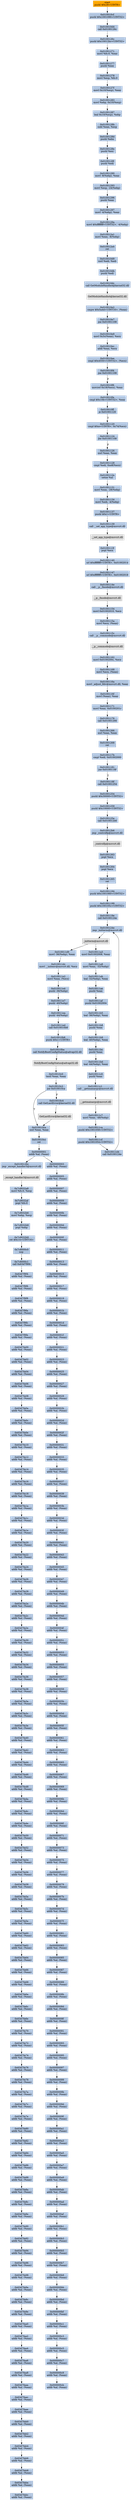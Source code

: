 digraph G {
node[shape=rectangle,style=filled,fillcolor=lightsteelblue,color=lightsteelblue]
bgcolor="transparent"
a0x010010cdpushl_0x28UINT8[label="start\npushl $0x28<UINT8>",color="lightgrey",fillcolor="orange"];
a0x010010cfpushl_0x1001090UINT32[label="0x010010cf\npushl $0x1001090<UINT32>"];
a0x010010d4call_0x0100126c[label="0x010010d4\ncall 0x0100126c"];
a0x0100126cpushl_0x10012bcUINT32[label="0x0100126c\npushl $0x10012bc<UINT32>"];
a0x01001271movl_fs_0_eax[label="0x01001271\nmovl %fs:0, %eax"];
a0x01001277pushl_eax[label="0x01001277\npushl %eax"];
a0x01001278movl_esp_fs_0[label="0x01001278\nmovl %esp, %fs:0"];
a0x0100127fmovl_0x10esp__eax[label="0x0100127f\nmovl 0x10(%esp), %eax"];
a0x01001283movl_ebp_0x10esp_[label="0x01001283\nmovl %ebp, 0x10(%esp)"];
a0x01001287leal_0x10esp__ebp[label="0x01001287\nleal 0x10(%esp), %ebp"];
a0x0100128bsubl_eax_esp[label="0x0100128b\nsubl %eax, %esp"];
a0x0100128dpushl_ebx[label="0x0100128d\npushl %ebx"];
a0x0100128epushl_esi[label="0x0100128e\npushl %esi"];
a0x0100128fpushl_edi[label="0x0100128f\npushl %edi"];
a0x01001290movl__8ebp__eax[label="0x01001290\nmovl -8(%ebp), %eax"];
a0x01001293movl_esp__24ebp_[label="0x01001293\nmovl %esp, -24(%ebp)"];
a0x01001296pushl_eax[label="0x01001296\npushl %eax"];
a0x01001297movl__4ebp__eax[label="0x01001297\nmovl -4(%ebp), %eax"];
a0x0100129amovl_0xffffffffUINT32__4ebp_[label="0x0100129a\nmovl $0xffffffff<UINT32>, -4(%ebp)"];
a0x010012a1movl_eax__8ebp_[label="0x010012a1\nmovl %eax, -8(%ebp)"];
a0x010012a4ret[label="0x010012a4\nret"];
a0x010010d9xorl_edi_edi[label="0x010010d9\nxorl %edi, %edi"];
a0x010010dbpushl_edi[label="0x010010db\npushl %edi"];
a0x010010dccall_GetModuleHandleA_kernel32_dll[label="0x010010dc\ncall GetModuleHandleA@kernel32.dll"];
GetModuleHandleA_kernel32_dll[label="GetModuleHandleA@kernel32.dll",color="lightgrey",fillcolor="lightgrey"];
a0x010010e2cmpw_0x5a4dUINT16_eax_[label="0x010010e2\ncmpw $0x5a4d<UINT16>, (%eax)"];
a0x010010e7jne_0x01001108[label="0x010010e7\njne 0x01001108"];
a0x010010e9movl_0x3ceax__ecx[label="0x010010e9\nmovl 0x3c(%eax), %ecx"];
a0x010010ecaddl_eax_ecx[label="0x010010ec\naddl %eax, %ecx"];
a0x010010eecmpl_0x4550UINT32_ecx_[label="0x010010ee\ncmpl $0x4550<UINT32>, (%ecx)"];
a0x010010f4jne_0x01001108[label="0x010010f4\njne 0x01001108"];
a0x010010f6movzwl_0x18ecx__eax[label="0x010010f6\nmovzwl 0x18(%ecx), %eax"];
a0x010010facmpl_0x10bUINT32_eax[label="0x010010fa\ncmpl $0x10b<UINT32>, %eax"];
a0x010010ffje_0x01001120[label="0x010010ff\nje 0x01001120"];
a0x01001120cmpl_0xeUINT8_0x74ecx_[label="0x01001120\ncmpl $0xe<UINT8>, 0x74(%ecx)"];
a0x01001124jbe_0x01001108[label="0x01001124\njbe 0x01001108"];
a0x01001126xorl_eax_eax[label="0x01001126\nxorl %eax, %eax"];
a0x01001128cmpl_edi_0xe8ecx_[label="0x01001128\ncmpl %edi, 0xe8(%ecx)"];
a0x0100112esetne_al[label="0x0100112e\nsetne %al"];
a0x01001131movl_eax__28ebp_[label="0x01001131\nmovl %eax, -28(%ebp)"];
a0x01001134movl_edi__4ebp_[label="0x01001134\nmovl %edi, -4(%ebp)"];
a0x01001137pushl_0x1UINT8[label="0x01001137\npushl $0x1<UINT8>"];
a0x01001139call___set_app_type_msvcrt_dll[label="0x01001139\ncall __set_app_type@msvcrt.dll"];
a__set_app_type_msvcrt_dll[label="__set_app_type@msvcrt.dll",color="lightgrey",fillcolor="lightgrey"];
a0x0100113fpopl_ecx[label="0x0100113f\npopl %ecx"];
a0x01001140orl_0xffffffffUINT8_0x01002014[label="0x01001140\norl $0xffffffff<UINT8>, 0x01002014"];
a0x01001147orl_0xffffffffUINT8_0x01002018[label="0x01001147\norl $0xffffffff<UINT8>, 0x01002018"];
a0x0100114ecall___p__fmode_msvcrt_dll[label="0x0100114e\ncall __p__fmode@msvcrt.dll"];
a__p__fmode_msvcrt_dll[label="__p__fmode@msvcrt.dll",color="lightgrey",fillcolor="lightgrey"];
a0x01001154movl_0x01002010_ecx[label="0x01001154\nmovl 0x01002010, %ecx"];
a0x0100115amovl_ecx_eax_[label="0x0100115a\nmovl %ecx, (%eax)"];
a0x0100115ccall___p__commode_msvcrt_dll[label="0x0100115c\ncall __p__commode@msvcrt.dll"];
a__p__commode_msvcrt_dll[label="__p__commode@msvcrt.dll",color="lightgrey",fillcolor="lightgrey"];
a0x01001162movl_0x0100200c_ecx[label="0x01001162\nmovl 0x0100200c, %ecx"];
a0x01001168movl_ecx_eax_[label="0x01001168\nmovl %ecx, (%eax)"];
a0x0100116amovl__adjust_fdiv_msvcrt_dll_eax[label="0x0100116a\nmovl _adjust_fdiv@msvcrt.dll, %eax"];
a0x0100116fmovl_eax__eax[label="0x0100116f\nmovl (%eax), %eax"];
a0x01001171movl_eax_0x0100201c[label="0x01001171\nmovl %eax, 0x0100201c"];
a0x01001176call_0x01001266[label="0x01001176\ncall 0x01001266"];
a0x01001266xorl_eax_eax[label="0x01001266\nxorl %eax, %eax"];
a0x01001268ret[label="0x01001268\nret"];
a0x0100117bcmpl_edi_0x01002000[label="0x0100117b\ncmpl %edi, 0x01002000"];
a0x01001181jne_0x0100118f[label="0x01001181\njne 0x0100118f"];
a0x0100118fcall_0x01001254[label="0x0100118f\ncall 0x01001254"];
a0x01001254pushl_0x30000UINT32[label="0x01001254\npushl $0x30000<UINT32>"];
a0x01001259pushl_0x10000UINT32[label="0x01001259\npushl $0x10000<UINT32>"];
a0x0100125ecall_0x010012b6[label="0x0100125e\ncall 0x010012b6"];
a0x010012b6jmp__controlfp_msvcrt_dll[label="0x010012b6\njmp _controlfp@msvcrt.dll"];
a_controlfp_msvcrt_dll[label="_controlfp@msvcrt.dll",color="lightgrey",fillcolor="lightgrey"];
a0x01001263popl_ecx[label="0x01001263\npopl %ecx"];
a0x01001264popl_ecx[label="0x01001264\npopl %ecx"];
a0x01001265ret[label="0x01001265\nret"];
a0x01001194pushl_0x1001060UINT32[label="0x01001194\npushl $0x1001060<UINT32>"];
a0x01001199pushl_0x100105cUINT32[label="0x01001199\npushl $0x100105c<UINT32>"];
a0x0100119ecall_0x0100124e[label="0x0100119e\ncall 0x0100124e"];
a0x0100124ejmp__initterm_msvcrt_dll[label="0x0100124e\njmp _initterm@msvcrt.dll"];
a_initterm_msvcrt_dll[label="_initterm@msvcrt.dll",color="lightgrey",fillcolor="lightgrey"];
a0x010011a3movl_0x01002008_eax[label="0x010011a3\nmovl 0x01002008, %eax"];
a0x010011a8movl_eax__32ebp_[label="0x010011a8\nmovl %eax, -32(%ebp)"];
a0x010011ableal__32ebp__eax[label="0x010011ab\nleal -32(%ebp), %eax"];
a0x010011aepushl_eax[label="0x010011ae\npushl %eax"];
a0x010011afpushl_0x01002004[label="0x010011af\npushl 0x01002004"];
a0x010011b5leal__36ebp__eax[label="0x010011b5\nleal -36(%ebp), %eax"];
a0x010011b8pushl_eax[label="0x010011b8\npushl %eax"];
a0x010011b9leal__40ebp__eax[label="0x010011b9\nleal -40(%ebp), %eax"];
a0x010011bcpushl_eax[label="0x010011bc\npushl %eax"];
a0x010011bdleal__44ebp__eax[label="0x010011bd\nleal -44(%ebp), %eax"];
a0x010011c0pushl_eax[label="0x010011c0\npushl %eax"];
a0x010011c1call___getmainargs_msvcrt_dll[label="0x010011c1\ncall __getmainargs@msvcrt.dll"];
a__getmainargs_msvcrt_dll[label="__getmainargs@msvcrt.dll",color="lightgrey",fillcolor="lightgrey"];
a0x010011c7movl_eax__48ebp_[label="0x010011c7\nmovl %eax, -48(%ebp)"];
a0x010011capushl_0x1001058UINT32[label="0x010011ca\npushl $0x1001058<UINT32>"];
a0x010011cfpushl_0x1001054UINT32[label="0x010011cf\npushl $0x1001054<UINT32>"];
a0x010011d4call_0x0100124e[label="0x010011d4\ncall 0x0100124e"];
a0x010011d9movl__36ebp__eax[label="0x010011d9\nmovl -36(%ebp), %eax"];
a0x010011dcmovl___initenv_msvcrt_dll_ecx[label="0x010011dc\nmovl __initenv@msvcrt.dll, %ecx"];
a0x010011e2movl_eax_ecx_[label="0x010011e2\nmovl %eax, (%ecx)"];
a0x010011e4pushl__36ebp_[label="0x010011e4\npushl -36(%ebp)"];
a0x010011e7pushl__40ebp_[label="0x010011e7\npushl -40(%ebp)"];
a0x010011eapushl__44ebp_[label="0x010011ea\npushl -44(%ebp)"];
a0x010011edcall_0x010010b8[label="0x010011ed\ncall 0x010010b8"];
a0x010010b8pushl_0x1UINT8[label="0x010010b8\npushl $0x1<UINT8>"];
a0x010010bacall_NotifyBootConfigStatus_advapi32_dll[label="0x010010ba\ncall NotifyBootConfigStatus@advapi32.dll"];
NotifyBootConfigStatus_advapi32_dll[label="NotifyBootConfigStatus@advapi32.dll",color="lightgrey",fillcolor="lightgrey"];
a0x010010c0testl_eax_eax[label="0x010010c0\ntestl %eax, %eax"];
a0x010010c2jne_0x010010ca[label="0x010010c2\njne 0x010010ca"];
a0x010010c4call_GetLastError_kernel32_dll[label="0x010010c4\ncall GetLastError@kernel32.dll"];
a0x010010caxorl_eax_eax[label="0x010010ca\nxorl %eax, %eax"];
a0x010010ccret[label="0x010010cc\nret"];
a0x00000001addb_al_eax_[label="0x00000001\naddb %al, (%eax)"];
a0x010012bcjmp__except_handler3_msvcrt_dll[label="0x010012bc\njmp _except_handler3@msvcrt.dll"];
a_except_handler3_msvcrt_dll[label="_except_handler3@msvcrt.dll",color="lightgrey",fillcolor="lightgrey"];
a0x7c9032a8movl_fs_0_esp[label="0x7c9032a8\nmovl %fs:0, %esp"];
a0x7c9032afpopl_fs_0[label="0x7c9032af\npopl %fs:0"];
a0x7c9032b6movl_ebp_esp[label="0x7c9032b6\nmovl %ebp, %esp"];
a0x7c9032b8popl_ebp[label="0x7c9032b8\npopl %ebp"];
a0x7c9032b9ret_0x14UINT16[label="0x7c9032b9\nret $0x14<UINT16>"];
a0x7c8000c0nop_[label="0x7c8000c0\nnop "];
a0x7c8000c1call_0x63d7f9f4[label="0x7c8000c1\ncall 0x63d7f9f4"];
a0x63d7f9f4addb_al_eax_[label="0x63d7f9f4\naddb %al, (%eax)"];
a0x63d7f9f6addb_al_eax_[label="0x63d7f9f6\naddb %al, (%eax)"];
a0x63d7f9f8addb_al_eax_[label="0x63d7f9f8\naddb %al, (%eax)"];
a0x63d7f9faaddb_al_eax_[label="0x63d7f9fa\naddb %al, (%eax)"];
a0x63d7f9fcaddb_al_eax_[label="0x63d7f9fc\naddb %al, (%eax)"];
a0x63d7f9feaddb_al_eax_[label="0x63d7f9fe\naddb %al, (%eax)"];
a0x63d7fa00addb_al_eax_[label="0x63d7fa00\naddb %al, (%eax)"];
a0x63d7fa02addb_al_eax_[label="0x63d7fa02\naddb %al, (%eax)"];
a0x63d7fa04addb_al_eax_[label="0x63d7fa04\naddb %al, (%eax)"];
a0x63d7fa06addb_al_eax_[label="0x63d7fa06\naddb %al, (%eax)"];
a0x63d7fa08addb_al_eax_[label="0x63d7fa08\naddb %al, (%eax)"];
a0x63d7fa0aaddb_al_eax_[label="0x63d7fa0a\naddb %al, (%eax)"];
a0x63d7fa0caddb_al_eax_[label="0x63d7fa0c\naddb %al, (%eax)"];
a0x63d7fa0eaddb_al_eax_[label="0x63d7fa0e\naddb %al, (%eax)"];
a0x63d7fa10addb_al_eax_[label="0x63d7fa10\naddb %al, (%eax)"];
a0x63d7fa12addb_al_eax_[label="0x63d7fa12\naddb %al, (%eax)"];
a0x63d7fa14addb_al_eax_[label="0x63d7fa14\naddb %al, (%eax)"];
a0x63d7fa16addb_al_eax_[label="0x63d7fa16\naddb %al, (%eax)"];
a0x63d7fa18addb_al_eax_[label="0x63d7fa18\naddb %al, (%eax)"];
a0x63d7fa1aaddb_al_eax_[label="0x63d7fa1a\naddb %al, (%eax)"];
a0x63d7fa1caddb_al_eax_[label="0x63d7fa1c\naddb %al, (%eax)"];
a0x63d7fa1eaddb_al_eax_[label="0x63d7fa1e\naddb %al, (%eax)"];
a0x63d7fa20addb_al_eax_[label="0x63d7fa20\naddb %al, (%eax)"];
a0x63d7fa22addb_al_eax_[label="0x63d7fa22\naddb %al, (%eax)"];
a0x63d7fa24addb_al_eax_[label="0x63d7fa24\naddb %al, (%eax)"];
a0x63d7fa26addb_al_eax_[label="0x63d7fa26\naddb %al, (%eax)"];
a0x63d7fa28addb_al_eax_[label="0x63d7fa28\naddb %al, (%eax)"];
a0x63d7fa2aaddb_al_eax_[label="0x63d7fa2a\naddb %al, (%eax)"];
a0x63d7fa2caddb_al_eax_[label="0x63d7fa2c\naddb %al, (%eax)"];
a0x63d7fa2eaddb_al_eax_[label="0x63d7fa2e\naddb %al, (%eax)"];
a0x63d7fa30addb_al_eax_[label="0x63d7fa30\naddb %al, (%eax)"];
a0x63d7fa32addb_al_eax_[label="0x63d7fa32\naddb %al, (%eax)"];
a0x63d7fa34addb_al_eax_[label="0x63d7fa34\naddb %al, (%eax)"];
a0x63d7fa36addb_al_eax_[label="0x63d7fa36\naddb %al, (%eax)"];
a0x63d7fa38addb_al_eax_[label="0x63d7fa38\naddb %al, (%eax)"];
a0x63d7fa3aaddb_al_eax_[label="0x63d7fa3a\naddb %al, (%eax)"];
a0x63d7fa3caddb_al_eax_[label="0x63d7fa3c\naddb %al, (%eax)"];
a0x63d7fa3eaddb_al_eax_[label="0x63d7fa3e\naddb %al, (%eax)"];
a0x63d7fa40addb_al_eax_[label="0x63d7fa40\naddb %al, (%eax)"];
a0x63d7fa42addb_al_eax_[label="0x63d7fa42\naddb %al, (%eax)"];
a0x63d7fa44addb_al_eax_[label="0x63d7fa44\naddb %al, (%eax)"];
a0x63d7fa46addb_al_eax_[label="0x63d7fa46\naddb %al, (%eax)"];
a0x63d7fa48addb_al_eax_[label="0x63d7fa48\naddb %al, (%eax)"];
a0x63d7fa4aaddb_al_eax_[label="0x63d7fa4a\naddb %al, (%eax)"];
a0x63d7fa4caddb_al_eax_[label="0x63d7fa4c\naddb %al, (%eax)"];
a0x63d7fa4eaddb_al_eax_[label="0x63d7fa4e\naddb %al, (%eax)"];
a0x63d7fa50addb_al_eax_[label="0x63d7fa50\naddb %al, (%eax)"];
a0x63d7fa52addb_al_eax_[label="0x63d7fa52\naddb %al, (%eax)"];
a0x63d7fa54addb_al_eax_[label="0x63d7fa54\naddb %al, (%eax)"];
a0x63d7fa56addb_al_eax_[label="0x63d7fa56\naddb %al, (%eax)"];
a0x63d7fa58addb_al_eax_[label="0x63d7fa58\naddb %al, (%eax)"];
a0x63d7fa5aaddb_al_eax_[label="0x63d7fa5a\naddb %al, (%eax)"];
a0x63d7fa5caddb_al_eax_[label="0x63d7fa5c\naddb %al, (%eax)"];
a0x63d7fa5eaddb_al_eax_[label="0x63d7fa5e\naddb %al, (%eax)"];
a0x63d7fa60addb_al_eax_[label="0x63d7fa60\naddb %al, (%eax)"];
a0x63d7fa62addb_al_eax_[label="0x63d7fa62\naddb %al, (%eax)"];
a0x63d7fa64addb_al_eax_[label="0x63d7fa64\naddb %al, (%eax)"];
a0x63d7fa66addb_al_eax_[label="0x63d7fa66\naddb %al, (%eax)"];
a0x63d7fa68addb_al_eax_[label="0x63d7fa68\naddb %al, (%eax)"];
a0x63d7fa6aaddb_al_eax_[label="0x63d7fa6a\naddb %al, (%eax)"];
a0x63d7fa6caddb_al_eax_[label="0x63d7fa6c\naddb %al, (%eax)"];
a0x63d7fa6eaddb_al_eax_[label="0x63d7fa6e\naddb %al, (%eax)"];
a0x63d7fa70addb_al_eax_[label="0x63d7fa70\naddb %al, (%eax)"];
a0x63d7fa72addb_al_eax_[label="0x63d7fa72\naddb %al, (%eax)"];
a0x63d7fa74addb_al_eax_[label="0x63d7fa74\naddb %al, (%eax)"];
a0x63d7fa76addb_al_eax_[label="0x63d7fa76\naddb %al, (%eax)"];
a0x63d7fa78addb_al_eax_[label="0x63d7fa78\naddb %al, (%eax)"];
a0x63d7fa7aaddb_al_eax_[label="0x63d7fa7a\naddb %al, (%eax)"];
a0x63d7fa7caddb_al_eax_[label="0x63d7fa7c\naddb %al, (%eax)"];
a0x63d7fa7eaddb_al_eax_[label="0x63d7fa7e\naddb %al, (%eax)"];
a0x63d7fa80addb_al_eax_[label="0x63d7fa80\naddb %al, (%eax)"];
a0x63d7fa82addb_al_eax_[label="0x63d7fa82\naddb %al, (%eax)"];
a0x63d7fa84addb_al_eax_[label="0x63d7fa84\naddb %al, (%eax)"];
a0x63d7fa86addb_al_eax_[label="0x63d7fa86\naddb %al, (%eax)"];
a0x63d7fa88addb_al_eax_[label="0x63d7fa88\naddb %al, (%eax)"];
a0x63d7fa8aaddb_al_eax_[label="0x63d7fa8a\naddb %al, (%eax)"];
a0x63d7fa8caddb_al_eax_[label="0x63d7fa8c\naddb %al, (%eax)"];
a0x63d7fa8eaddb_al_eax_[label="0x63d7fa8e\naddb %al, (%eax)"];
a0x63d7fa90addb_al_eax_[label="0x63d7fa90\naddb %al, (%eax)"];
a0x63d7fa92addb_al_eax_[label="0x63d7fa92\naddb %al, (%eax)"];
a0x63d7fa94addb_al_eax_[label="0x63d7fa94\naddb %al, (%eax)"];
a0x63d7fa96addb_al_eax_[label="0x63d7fa96\naddb %al, (%eax)"];
a0x63d7fa98addb_al_eax_[label="0x63d7fa98\naddb %al, (%eax)"];
a0x63d7fa9aaddb_al_eax_[label="0x63d7fa9a\naddb %al, (%eax)"];
a0x63d7fa9caddb_al_eax_[label="0x63d7fa9c\naddb %al, (%eax)"];
a0x63d7fa9eaddb_al_eax_[label="0x63d7fa9e\naddb %al, (%eax)"];
a0x63d7faa0addb_al_eax_[label="0x63d7faa0\naddb %al, (%eax)"];
a0x63d7faa2addb_al_eax_[label="0x63d7faa2\naddb %al, (%eax)"];
a0x63d7faa4addb_al_eax_[label="0x63d7faa4\naddb %al, (%eax)"];
a0x63d7faa6addb_al_eax_[label="0x63d7faa6\naddb %al, (%eax)"];
a0x63d7faa8addb_al_eax_[label="0x63d7faa8\naddb %al, (%eax)"];
a0x63d7faaaaddb_al_eax_[label="0x63d7faaa\naddb %al, (%eax)"];
a0x63d7faacaddb_al_eax_[label="0x63d7faac\naddb %al, (%eax)"];
a0x63d7faaeaddb_al_eax_[label="0x63d7faae\naddb %al, (%eax)"];
a0x63d7fab0addb_al_eax_[label="0x63d7fab0\naddb %al, (%eax)"];
a0x63d7fab2addb_al_eax_[label="0x63d7fab2\naddb %al, (%eax)"];
a0x63d7fab4addb_al_eax_[label="0x63d7fab4\naddb %al, (%eax)"];
a0x63d7fab6addb_al_eax_[label="0x63d7fab6\naddb %al, (%eax)"];
a0x63d7fab8addb_al_eax_[label="0x63d7fab8\naddb %al, (%eax)"];
a0x63d7fabaaddb_al_eax_[label="0x63d7faba\naddb %al, (%eax)"];
a0x63d7fabcaddb_al_eax_[label="0x63d7fabc\naddb %al, (%eax)"];
GetLastError_kernel32_dll[label="GetLastError@kernel32.dll",color="lightgrey",fillcolor="lightgrey"];
a0x00000003addb_al_eax_[label="0x00000003\naddb %al, (%eax)"];
a0x00000005addb_al_eax_[label="0x00000005\naddb %al, (%eax)"];
a0x00000007addb_al_eax_[label="0x00000007\naddb %al, (%eax)"];
a0x00000009addb_al_eax_[label="0x00000009\naddb %al, (%eax)"];
a0x0000000baddb_al_eax_[label="0x0000000b\naddb %al, (%eax)"];
a0x0000000daddb_al_eax_[label="0x0000000d\naddb %al, (%eax)"];
a0x0000000faddb_al_eax_[label="0x0000000f\naddb %al, (%eax)"];
a0x00000011addb_al_eax_[label="0x00000011\naddb %al, (%eax)"];
a0x00000013addb_al_eax_[label="0x00000013\naddb %al, (%eax)"];
a0x00000015addb_al_eax_[label="0x00000015\naddb %al, (%eax)"];
a0x00000017addb_al_eax_[label="0x00000017\naddb %al, (%eax)"];
a0x00000019addb_al_eax_[label="0x00000019\naddb %al, (%eax)"];
a0x0000001baddb_al_eax_[label="0x0000001b\naddb %al, (%eax)"];
a0x0000001daddb_al_eax_[label="0x0000001d\naddb %al, (%eax)"];
a0x0000001faddb_al_eax_[label="0x0000001f\naddb %al, (%eax)"];
a0x00000021addb_al_eax_[label="0x00000021\naddb %al, (%eax)"];
a0x00000023addb_al_eax_[label="0x00000023\naddb %al, (%eax)"];
a0x00000025addb_al_eax_[label="0x00000025\naddb %al, (%eax)"];
a0x00000027addb_al_eax_[label="0x00000027\naddb %al, (%eax)"];
a0x00000029addb_al_eax_[label="0x00000029\naddb %al, (%eax)"];
a0x0000002baddb_al_eax_[label="0x0000002b\naddb %al, (%eax)"];
a0x0000002daddb_al_eax_[label="0x0000002d\naddb %al, (%eax)"];
a0x0000002faddb_al_eax_[label="0x0000002f\naddb %al, (%eax)"];
a0x00000031addb_al_eax_[label="0x00000031\naddb %al, (%eax)"];
a0x00000033addb_al_eax_[label="0x00000033\naddb %al, (%eax)"];
a0x00000035addb_al_eax_[label="0x00000035\naddb %al, (%eax)"];
a0x00000037addb_al_eax_[label="0x00000037\naddb %al, (%eax)"];
a0x00000039addb_al_eax_[label="0x00000039\naddb %al, (%eax)"];
a0x0000003baddb_al_eax_[label="0x0000003b\naddb %al, (%eax)"];
a0x0000003daddb_al_eax_[label="0x0000003d\naddb %al, (%eax)"];
a0x0000003faddb_al_eax_[label="0x0000003f\naddb %al, (%eax)"];
a0x00000041addb_al_eax_[label="0x00000041\naddb %al, (%eax)"];
a0x00000043addb_al_eax_[label="0x00000043\naddb %al, (%eax)"];
a0x00000045addb_al_eax_[label="0x00000045\naddb %al, (%eax)"];
a0x00000047addb_al_eax_[label="0x00000047\naddb %al, (%eax)"];
a0x00000049addb_al_eax_[label="0x00000049\naddb %al, (%eax)"];
a0x0000004baddb_al_eax_[label="0x0000004b\naddb %al, (%eax)"];
a0x0000004daddb_al_eax_[label="0x0000004d\naddb %al, (%eax)"];
a0x0000004faddb_al_eax_[label="0x0000004f\naddb %al, (%eax)"];
a0x00000051addb_al_eax_[label="0x00000051\naddb %al, (%eax)"];
a0x00000053addb_al_eax_[label="0x00000053\naddb %al, (%eax)"];
a0x00000055addb_al_eax_[label="0x00000055\naddb %al, (%eax)"];
a0x00000057addb_al_eax_[label="0x00000057\naddb %al, (%eax)"];
a0x00000059addb_al_eax_[label="0x00000059\naddb %al, (%eax)"];
a0x0000005baddb_al_eax_[label="0x0000005b\naddb %al, (%eax)"];
a0x0000005daddb_al_eax_[label="0x0000005d\naddb %al, (%eax)"];
a0x0000005faddb_al_eax_[label="0x0000005f\naddb %al, (%eax)"];
a0x00000061addb_al_eax_[label="0x00000061\naddb %al, (%eax)"];
a0x00000063addb_al_eax_[label="0x00000063\naddb %al, (%eax)"];
a0x00000065addb_al_eax_[label="0x00000065\naddb %al, (%eax)"];
a0x00000067addb_al_eax_[label="0x00000067\naddb %al, (%eax)"];
a0x00000069addb_al_eax_[label="0x00000069\naddb %al, (%eax)"];
a0x0000006baddb_al_eax_[label="0x0000006b\naddb %al, (%eax)"];
a0x0000006daddb_al_eax_[label="0x0000006d\naddb %al, (%eax)"];
a0x0000006faddb_al_eax_[label="0x0000006f\naddb %al, (%eax)"];
a0x00000071addb_al_eax_[label="0x00000071\naddb %al, (%eax)"];
a0x00000073addb_al_eax_[label="0x00000073\naddb %al, (%eax)"];
a0x00000075addb_al_eax_[label="0x00000075\naddb %al, (%eax)"];
a0x00000077addb_al_eax_[label="0x00000077\naddb %al, (%eax)"];
a0x00000079addb_al_eax_[label="0x00000079\naddb %al, (%eax)"];
a0x0000007baddb_al_eax_[label="0x0000007b\naddb %al, (%eax)"];
a0x0000007daddb_al_eax_[label="0x0000007d\naddb %al, (%eax)"];
a0x0000007faddb_al_eax_[label="0x0000007f\naddb %al, (%eax)"];
a0x00000081addb_al_eax_[label="0x00000081\naddb %al, (%eax)"];
a0x00000083addb_al_eax_[label="0x00000083\naddb %al, (%eax)"];
a0x00000085addb_al_eax_[label="0x00000085\naddb %al, (%eax)"];
a0x00000087addb_al_eax_[label="0x00000087\naddb %al, (%eax)"];
a0x00000089addb_al_eax_[label="0x00000089\naddb %al, (%eax)"];
a0x0000008baddb_al_eax_[label="0x0000008b\naddb %al, (%eax)"];
a0x0000008daddb_al_eax_[label="0x0000008d\naddb %al, (%eax)"];
a0x0000008faddb_al_eax_[label="0x0000008f\naddb %al, (%eax)"];
a0x00000091addb_al_eax_[label="0x00000091\naddb %al, (%eax)"];
a0x00000093addb_al_eax_[label="0x00000093\naddb %al, (%eax)"];
a0x00000095addb_al_eax_[label="0x00000095\naddb %al, (%eax)"];
a0x00000097addb_al_eax_[label="0x00000097\naddb %al, (%eax)"];
a0x00000099addb_al_eax_[label="0x00000099\naddb %al, (%eax)"];
a0x0000009baddb_al_eax_[label="0x0000009b\naddb %al, (%eax)"];
a0x0000009daddb_al_eax_[label="0x0000009d\naddb %al, (%eax)"];
a0x0000009faddb_al_eax_[label="0x0000009f\naddb %al, (%eax)"];
a0x000000a1addb_al_eax_[label="0x000000a1\naddb %al, (%eax)"];
a0x000000a3addb_al_eax_[label="0x000000a3\naddb %al, (%eax)"];
a0x000000a5addb_al_eax_[label="0x000000a5\naddb %al, (%eax)"];
a0x000000a7addb_al_eax_[label="0x000000a7\naddb %al, (%eax)"];
a0x000000a9addb_al_eax_[label="0x000000a9\naddb %al, (%eax)"];
a0x000000abaddb_al_eax_[label="0x000000ab\naddb %al, (%eax)"];
a0x000000adaddb_al_eax_[label="0x000000ad\naddb %al, (%eax)"];
a0x000000afaddb_al_eax_[label="0x000000af\naddb %al, (%eax)"];
a0x000000b1addb_al_eax_[label="0x000000b1\naddb %al, (%eax)"];
a0x000000b3addb_al_eax_[label="0x000000b3\naddb %al, (%eax)"];
a0x000000b5addb_al_eax_[label="0x000000b5\naddb %al, (%eax)"];
a0x000000b7addb_al_eax_[label="0x000000b7\naddb %al, (%eax)"];
a0x000000b9addb_al_eax_[label="0x000000b9\naddb %al, (%eax)"];
a0x000000bbaddb_al_eax_[label="0x000000bb\naddb %al, (%eax)"];
a0x000000bdaddb_al_eax_[label="0x000000bd\naddb %al, (%eax)"];
a0x000000bfaddb_al_eax_[label="0x000000bf\naddb %al, (%eax)"];
a0x000000c1addb_al_eax_[label="0x000000c1\naddb %al, (%eax)"];
a0x000000c3addb_al_eax_[label="0x000000c3\naddb %al, (%eax)"];
a0x000000c5addb_al_eax_[label="0x000000c5\naddb %al, (%eax)"];
a0x000000c7addb_al_eax_[label="0x000000c7\naddb %al, (%eax)"];
a0x000000c9addb_al_eax_[label="0x000000c9\naddb %al, (%eax)"];
a0x000000cbaddb_al_eax_[label="0x000000cb\naddb %al, (%eax)"];
a0x010010cdpushl_0x28UINT8 -> a0x010010cfpushl_0x1001090UINT32 [color="#000000"];
a0x010010cfpushl_0x1001090UINT32 -> a0x010010d4call_0x0100126c [color="#000000"];
a0x010010d4call_0x0100126c -> a0x0100126cpushl_0x10012bcUINT32 [color="#000000"];
a0x0100126cpushl_0x10012bcUINT32 -> a0x01001271movl_fs_0_eax [color="#000000"];
a0x01001271movl_fs_0_eax -> a0x01001277pushl_eax [color="#000000"];
a0x01001277pushl_eax -> a0x01001278movl_esp_fs_0 [color="#000000"];
a0x01001278movl_esp_fs_0 -> a0x0100127fmovl_0x10esp__eax [color="#000000"];
a0x0100127fmovl_0x10esp__eax -> a0x01001283movl_ebp_0x10esp_ [color="#000000"];
a0x01001283movl_ebp_0x10esp_ -> a0x01001287leal_0x10esp__ebp [color="#000000"];
a0x01001287leal_0x10esp__ebp -> a0x0100128bsubl_eax_esp [color="#000000"];
a0x0100128bsubl_eax_esp -> a0x0100128dpushl_ebx [color="#000000"];
a0x0100128dpushl_ebx -> a0x0100128epushl_esi [color="#000000"];
a0x0100128epushl_esi -> a0x0100128fpushl_edi [color="#000000"];
a0x0100128fpushl_edi -> a0x01001290movl__8ebp__eax [color="#000000"];
a0x01001290movl__8ebp__eax -> a0x01001293movl_esp__24ebp_ [color="#000000"];
a0x01001293movl_esp__24ebp_ -> a0x01001296pushl_eax [color="#000000"];
a0x01001296pushl_eax -> a0x01001297movl__4ebp__eax [color="#000000"];
a0x01001297movl__4ebp__eax -> a0x0100129amovl_0xffffffffUINT32__4ebp_ [color="#000000"];
a0x0100129amovl_0xffffffffUINT32__4ebp_ -> a0x010012a1movl_eax__8ebp_ [color="#000000"];
a0x010012a1movl_eax__8ebp_ -> a0x010012a4ret [color="#000000"];
a0x010012a4ret -> a0x010010d9xorl_edi_edi [color="#000000"];
a0x010010d9xorl_edi_edi -> a0x010010dbpushl_edi [color="#000000"];
a0x010010dbpushl_edi -> a0x010010dccall_GetModuleHandleA_kernel32_dll [color="#000000"];
a0x010010dccall_GetModuleHandleA_kernel32_dll -> GetModuleHandleA_kernel32_dll [color="#000000"];
GetModuleHandleA_kernel32_dll -> a0x010010e2cmpw_0x5a4dUINT16_eax_ [color="#000000"];
a0x010010e2cmpw_0x5a4dUINT16_eax_ -> a0x010010e7jne_0x01001108 [color="#000000"];
a0x010010e7jne_0x01001108 -> a0x010010e9movl_0x3ceax__ecx [color="#000000",label="F"];
a0x010010e9movl_0x3ceax__ecx -> a0x010010ecaddl_eax_ecx [color="#000000"];
a0x010010ecaddl_eax_ecx -> a0x010010eecmpl_0x4550UINT32_ecx_ [color="#000000"];
a0x010010eecmpl_0x4550UINT32_ecx_ -> a0x010010f4jne_0x01001108 [color="#000000"];
a0x010010f4jne_0x01001108 -> a0x010010f6movzwl_0x18ecx__eax [color="#000000",label="F"];
a0x010010f6movzwl_0x18ecx__eax -> a0x010010facmpl_0x10bUINT32_eax [color="#000000"];
a0x010010facmpl_0x10bUINT32_eax -> a0x010010ffje_0x01001120 [color="#000000"];
a0x010010ffje_0x01001120 -> a0x01001120cmpl_0xeUINT8_0x74ecx_ [color="#000000",label="T"];
a0x01001120cmpl_0xeUINT8_0x74ecx_ -> a0x01001124jbe_0x01001108 [color="#000000"];
a0x01001124jbe_0x01001108 -> a0x01001126xorl_eax_eax [color="#000000",label="F"];
a0x01001126xorl_eax_eax -> a0x01001128cmpl_edi_0xe8ecx_ [color="#000000"];
a0x01001128cmpl_edi_0xe8ecx_ -> a0x0100112esetne_al [color="#000000"];
a0x0100112esetne_al -> a0x01001131movl_eax__28ebp_ [color="#000000"];
a0x01001131movl_eax__28ebp_ -> a0x01001134movl_edi__4ebp_ [color="#000000"];
a0x01001134movl_edi__4ebp_ -> a0x01001137pushl_0x1UINT8 [color="#000000"];
a0x01001137pushl_0x1UINT8 -> a0x01001139call___set_app_type_msvcrt_dll [color="#000000"];
a0x01001139call___set_app_type_msvcrt_dll -> a__set_app_type_msvcrt_dll [color="#000000"];
a__set_app_type_msvcrt_dll -> a0x0100113fpopl_ecx [color="#000000"];
a0x0100113fpopl_ecx -> a0x01001140orl_0xffffffffUINT8_0x01002014 [color="#000000"];
a0x01001140orl_0xffffffffUINT8_0x01002014 -> a0x01001147orl_0xffffffffUINT8_0x01002018 [color="#000000"];
a0x01001147orl_0xffffffffUINT8_0x01002018 -> a0x0100114ecall___p__fmode_msvcrt_dll [color="#000000"];
a0x0100114ecall___p__fmode_msvcrt_dll -> a__p__fmode_msvcrt_dll [color="#000000"];
a__p__fmode_msvcrt_dll -> a0x01001154movl_0x01002010_ecx [color="#000000"];
a0x01001154movl_0x01002010_ecx -> a0x0100115amovl_ecx_eax_ [color="#000000"];
a0x0100115amovl_ecx_eax_ -> a0x0100115ccall___p__commode_msvcrt_dll [color="#000000"];
a0x0100115ccall___p__commode_msvcrt_dll -> a__p__commode_msvcrt_dll [color="#000000"];
a__p__commode_msvcrt_dll -> a0x01001162movl_0x0100200c_ecx [color="#000000"];
a0x01001162movl_0x0100200c_ecx -> a0x01001168movl_ecx_eax_ [color="#000000"];
a0x01001168movl_ecx_eax_ -> a0x0100116amovl__adjust_fdiv_msvcrt_dll_eax [color="#000000"];
a0x0100116amovl__adjust_fdiv_msvcrt_dll_eax -> a0x0100116fmovl_eax__eax [color="#000000"];
a0x0100116fmovl_eax__eax -> a0x01001171movl_eax_0x0100201c [color="#000000"];
a0x01001171movl_eax_0x0100201c -> a0x01001176call_0x01001266 [color="#000000"];
a0x01001176call_0x01001266 -> a0x01001266xorl_eax_eax [color="#000000"];
a0x01001266xorl_eax_eax -> a0x01001268ret [color="#000000"];
a0x01001268ret -> a0x0100117bcmpl_edi_0x01002000 [color="#000000"];
a0x0100117bcmpl_edi_0x01002000 -> a0x01001181jne_0x0100118f [color="#000000"];
a0x01001181jne_0x0100118f -> a0x0100118fcall_0x01001254 [color="#000000",label="T"];
a0x0100118fcall_0x01001254 -> a0x01001254pushl_0x30000UINT32 [color="#000000"];
a0x01001254pushl_0x30000UINT32 -> a0x01001259pushl_0x10000UINT32 [color="#000000"];
a0x01001259pushl_0x10000UINT32 -> a0x0100125ecall_0x010012b6 [color="#000000"];
a0x0100125ecall_0x010012b6 -> a0x010012b6jmp__controlfp_msvcrt_dll [color="#000000"];
a0x010012b6jmp__controlfp_msvcrt_dll -> a_controlfp_msvcrt_dll [color="#000000"];
a_controlfp_msvcrt_dll -> a0x01001263popl_ecx [color="#000000"];
a0x01001263popl_ecx -> a0x01001264popl_ecx [color="#000000"];
a0x01001264popl_ecx -> a0x01001265ret [color="#000000"];
a0x01001265ret -> a0x01001194pushl_0x1001060UINT32 [color="#000000"];
a0x01001194pushl_0x1001060UINT32 -> a0x01001199pushl_0x100105cUINT32 [color="#000000"];
a0x01001199pushl_0x100105cUINT32 -> a0x0100119ecall_0x0100124e [color="#000000"];
a0x0100119ecall_0x0100124e -> a0x0100124ejmp__initterm_msvcrt_dll [color="#000000"];
a0x0100124ejmp__initterm_msvcrt_dll -> a_initterm_msvcrt_dll [color="#000000"];
a_initterm_msvcrt_dll -> a0x010011a3movl_0x01002008_eax [color="#000000"];
a0x010011a3movl_0x01002008_eax -> a0x010011a8movl_eax__32ebp_ [color="#000000"];
a0x010011a8movl_eax__32ebp_ -> a0x010011ableal__32ebp__eax [color="#000000"];
a0x010011ableal__32ebp__eax -> a0x010011aepushl_eax [color="#000000"];
a0x010011aepushl_eax -> a0x010011afpushl_0x01002004 [color="#000000"];
a0x010011afpushl_0x01002004 -> a0x010011b5leal__36ebp__eax [color="#000000"];
a0x010011b5leal__36ebp__eax -> a0x010011b8pushl_eax [color="#000000"];
a0x010011b8pushl_eax -> a0x010011b9leal__40ebp__eax [color="#000000"];
a0x010011b9leal__40ebp__eax -> a0x010011bcpushl_eax [color="#000000"];
a0x010011bcpushl_eax -> a0x010011bdleal__44ebp__eax [color="#000000"];
a0x010011bdleal__44ebp__eax -> a0x010011c0pushl_eax [color="#000000"];
a0x010011c0pushl_eax -> a0x010011c1call___getmainargs_msvcrt_dll [color="#000000"];
a0x010011c1call___getmainargs_msvcrt_dll -> a__getmainargs_msvcrt_dll [color="#000000"];
a__getmainargs_msvcrt_dll -> a0x010011c7movl_eax__48ebp_ [color="#000000"];
a0x010011c7movl_eax__48ebp_ -> a0x010011capushl_0x1001058UINT32 [color="#000000"];
a0x010011capushl_0x1001058UINT32 -> a0x010011cfpushl_0x1001054UINT32 [color="#000000"];
a0x010011cfpushl_0x1001054UINT32 -> a0x010011d4call_0x0100124e [color="#000000"];
a0x010011d4call_0x0100124e -> a0x0100124ejmp__initterm_msvcrt_dll [color="#000000"];
a_initterm_msvcrt_dll -> a0x010011d9movl__36ebp__eax [color="#000000"];
a0x010011d9movl__36ebp__eax -> a0x010011dcmovl___initenv_msvcrt_dll_ecx [color="#000000"];
a0x010011dcmovl___initenv_msvcrt_dll_ecx -> a0x010011e2movl_eax_ecx_ [color="#000000"];
a0x010011e2movl_eax_ecx_ -> a0x010011e4pushl__36ebp_ [color="#000000"];
a0x010011e4pushl__36ebp_ -> a0x010011e7pushl__40ebp_ [color="#000000"];
a0x010011e7pushl__40ebp_ -> a0x010011eapushl__44ebp_ [color="#000000"];
a0x010011eapushl__44ebp_ -> a0x010011edcall_0x010010b8 [color="#000000"];
a0x010011edcall_0x010010b8 -> a0x010010b8pushl_0x1UINT8 [color="#000000"];
a0x010010b8pushl_0x1UINT8 -> a0x010010bacall_NotifyBootConfigStatus_advapi32_dll [color="#000000"];
a0x010010bacall_NotifyBootConfigStatus_advapi32_dll -> NotifyBootConfigStatus_advapi32_dll [color="#000000"];
NotifyBootConfigStatus_advapi32_dll -> a0x010010c0testl_eax_eax [color="#000000"];
a0x010010c0testl_eax_eax -> a0x010010c2jne_0x010010ca [color="#000000"];
a0x010010c2jne_0x010010ca -> a0x010010c4call_GetLastError_kernel32_dll [color="#000000",label="F"];
a0x010010c2jne_0x010010ca -> a0x010010caxorl_eax_eax [color="#000000",label="T"];
a0x010010caxorl_eax_eax -> a0x010010ccret [color="#000000"];
a0x010010ccret -> a0x00000001addb_al_eax_ [color="#000000"];
a0x00000001addb_al_eax_ -> a0x010012bcjmp__except_handler3_msvcrt_dll [color="#000000"];
a0x010012bcjmp__except_handler3_msvcrt_dll -> a_except_handler3_msvcrt_dll [color="#000000"];
a_except_handler3_msvcrt_dll -> a0x7c9032a8movl_fs_0_esp [color="#000000"];
a0x7c9032a8movl_fs_0_esp -> a0x7c9032afpopl_fs_0 [color="#000000"];
a0x7c9032afpopl_fs_0 -> a0x7c9032b6movl_ebp_esp [color="#000000"];
a0x7c9032b6movl_ebp_esp -> a0x7c9032b8popl_ebp [color="#000000"];
a0x7c9032b8popl_ebp -> a0x7c9032b9ret_0x14UINT16 [color="#000000"];
a0x7c9032b9ret_0x14UINT16 -> a0x7c8000c0nop_ [color="#000000"];
a0x7c8000c0nop_ -> a0x7c8000c1call_0x63d7f9f4 [color="#000000"];
a0x7c8000c1call_0x63d7f9f4 -> a0x63d7f9f4addb_al_eax_ [color="#000000"];
a0x63d7f9f4addb_al_eax_ -> a0x63d7f9f6addb_al_eax_ [color="#000000"];
a0x63d7f9f6addb_al_eax_ -> a0x63d7f9f8addb_al_eax_ [color="#000000"];
a0x63d7f9f8addb_al_eax_ -> a0x63d7f9faaddb_al_eax_ [color="#000000"];
a0x63d7f9faaddb_al_eax_ -> a0x63d7f9fcaddb_al_eax_ [color="#000000"];
a0x63d7f9fcaddb_al_eax_ -> a0x63d7f9feaddb_al_eax_ [color="#000000"];
a0x63d7f9feaddb_al_eax_ -> a0x63d7fa00addb_al_eax_ [color="#000000"];
a0x63d7fa00addb_al_eax_ -> a0x63d7fa02addb_al_eax_ [color="#000000"];
a0x63d7fa02addb_al_eax_ -> a0x63d7fa04addb_al_eax_ [color="#000000"];
a0x63d7fa04addb_al_eax_ -> a0x63d7fa06addb_al_eax_ [color="#000000"];
a0x63d7fa06addb_al_eax_ -> a0x63d7fa08addb_al_eax_ [color="#000000"];
a0x63d7fa08addb_al_eax_ -> a0x63d7fa0aaddb_al_eax_ [color="#000000"];
a0x63d7fa0aaddb_al_eax_ -> a0x63d7fa0caddb_al_eax_ [color="#000000"];
a0x63d7fa0caddb_al_eax_ -> a0x63d7fa0eaddb_al_eax_ [color="#000000"];
a0x63d7fa0eaddb_al_eax_ -> a0x63d7fa10addb_al_eax_ [color="#000000"];
a0x63d7fa10addb_al_eax_ -> a0x63d7fa12addb_al_eax_ [color="#000000"];
a0x63d7fa12addb_al_eax_ -> a0x63d7fa14addb_al_eax_ [color="#000000"];
a0x63d7fa14addb_al_eax_ -> a0x63d7fa16addb_al_eax_ [color="#000000"];
a0x63d7fa16addb_al_eax_ -> a0x63d7fa18addb_al_eax_ [color="#000000"];
a0x63d7fa18addb_al_eax_ -> a0x63d7fa1aaddb_al_eax_ [color="#000000"];
a0x63d7fa1aaddb_al_eax_ -> a0x63d7fa1caddb_al_eax_ [color="#000000"];
a0x63d7fa1caddb_al_eax_ -> a0x63d7fa1eaddb_al_eax_ [color="#000000"];
a0x63d7fa1eaddb_al_eax_ -> a0x63d7fa20addb_al_eax_ [color="#000000"];
a0x63d7fa20addb_al_eax_ -> a0x63d7fa22addb_al_eax_ [color="#000000"];
a0x63d7fa22addb_al_eax_ -> a0x63d7fa24addb_al_eax_ [color="#000000"];
a0x63d7fa24addb_al_eax_ -> a0x63d7fa26addb_al_eax_ [color="#000000"];
a0x63d7fa26addb_al_eax_ -> a0x63d7fa28addb_al_eax_ [color="#000000"];
a0x63d7fa28addb_al_eax_ -> a0x63d7fa2aaddb_al_eax_ [color="#000000"];
a0x63d7fa2aaddb_al_eax_ -> a0x63d7fa2caddb_al_eax_ [color="#000000"];
a0x63d7fa2caddb_al_eax_ -> a0x63d7fa2eaddb_al_eax_ [color="#000000"];
a0x63d7fa2eaddb_al_eax_ -> a0x63d7fa30addb_al_eax_ [color="#000000"];
a0x63d7fa30addb_al_eax_ -> a0x63d7fa32addb_al_eax_ [color="#000000"];
a0x63d7fa32addb_al_eax_ -> a0x63d7fa34addb_al_eax_ [color="#000000"];
a0x63d7fa34addb_al_eax_ -> a0x63d7fa36addb_al_eax_ [color="#000000"];
a0x63d7fa36addb_al_eax_ -> a0x63d7fa38addb_al_eax_ [color="#000000"];
a0x63d7fa38addb_al_eax_ -> a0x63d7fa3aaddb_al_eax_ [color="#000000"];
a0x63d7fa3aaddb_al_eax_ -> a0x63d7fa3caddb_al_eax_ [color="#000000"];
a0x63d7fa3caddb_al_eax_ -> a0x63d7fa3eaddb_al_eax_ [color="#000000"];
a0x63d7fa3eaddb_al_eax_ -> a0x63d7fa40addb_al_eax_ [color="#000000"];
a0x63d7fa40addb_al_eax_ -> a0x63d7fa42addb_al_eax_ [color="#000000"];
a0x63d7fa42addb_al_eax_ -> a0x63d7fa44addb_al_eax_ [color="#000000"];
a0x63d7fa44addb_al_eax_ -> a0x63d7fa46addb_al_eax_ [color="#000000"];
a0x63d7fa46addb_al_eax_ -> a0x63d7fa48addb_al_eax_ [color="#000000"];
a0x63d7fa48addb_al_eax_ -> a0x63d7fa4aaddb_al_eax_ [color="#000000"];
a0x63d7fa4aaddb_al_eax_ -> a0x63d7fa4caddb_al_eax_ [color="#000000"];
a0x63d7fa4caddb_al_eax_ -> a0x63d7fa4eaddb_al_eax_ [color="#000000"];
a0x63d7fa4eaddb_al_eax_ -> a0x63d7fa50addb_al_eax_ [color="#000000"];
a0x63d7fa50addb_al_eax_ -> a0x63d7fa52addb_al_eax_ [color="#000000"];
a0x63d7fa52addb_al_eax_ -> a0x63d7fa54addb_al_eax_ [color="#000000"];
a0x63d7fa54addb_al_eax_ -> a0x63d7fa56addb_al_eax_ [color="#000000"];
a0x63d7fa56addb_al_eax_ -> a0x63d7fa58addb_al_eax_ [color="#000000"];
a0x63d7fa58addb_al_eax_ -> a0x63d7fa5aaddb_al_eax_ [color="#000000"];
a0x63d7fa5aaddb_al_eax_ -> a0x63d7fa5caddb_al_eax_ [color="#000000"];
a0x63d7fa5caddb_al_eax_ -> a0x63d7fa5eaddb_al_eax_ [color="#000000"];
a0x63d7fa5eaddb_al_eax_ -> a0x63d7fa60addb_al_eax_ [color="#000000"];
a0x63d7fa60addb_al_eax_ -> a0x63d7fa62addb_al_eax_ [color="#000000"];
a0x63d7fa62addb_al_eax_ -> a0x63d7fa64addb_al_eax_ [color="#000000"];
a0x63d7fa64addb_al_eax_ -> a0x63d7fa66addb_al_eax_ [color="#000000"];
a0x63d7fa66addb_al_eax_ -> a0x63d7fa68addb_al_eax_ [color="#000000"];
a0x63d7fa68addb_al_eax_ -> a0x63d7fa6aaddb_al_eax_ [color="#000000"];
a0x63d7fa6aaddb_al_eax_ -> a0x63d7fa6caddb_al_eax_ [color="#000000"];
a0x63d7fa6caddb_al_eax_ -> a0x63d7fa6eaddb_al_eax_ [color="#000000"];
a0x63d7fa6eaddb_al_eax_ -> a0x63d7fa70addb_al_eax_ [color="#000000"];
a0x63d7fa70addb_al_eax_ -> a0x63d7fa72addb_al_eax_ [color="#000000"];
a0x63d7fa72addb_al_eax_ -> a0x63d7fa74addb_al_eax_ [color="#000000"];
a0x63d7fa74addb_al_eax_ -> a0x63d7fa76addb_al_eax_ [color="#000000"];
a0x63d7fa76addb_al_eax_ -> a0x63d7fa78addb_al_eax_ [color="#000000"];
a0x63d7fa78addb_al_eax_ -> a0x63d7fa7aaddb_al_eax_ [color="#000000"];
a0x63d7fa7aaddb_al_eax_ -> a0x63d7fa7caddb_al_eax_ [color="#000000"];
a0x63d7fa7caddb_al_eax_ -> a0x63d7fa7eaddb_al_eax_ [color="#000000"];
a0x63d7fa7eaddb_al_eax_ -> a0x63d7fa80addb_al_eax_ [color="#000000"];
a0x63d7fa80addb_al_eax_ -> a0x63d7fa82addb_al_eax_ [color="#000000"];
a0x63d7fa82addb_al_eax_ -> a0x63d7fa84addb_al_eax_ [color="#000000"];
a0x63d7fa84addb_al_eax_ -> a0x63d7fa86addb_al_eax_ [color="#000000"];
a0x63d7fa86addb_al_eax_ -> a0x63d7fa88addb_al_eax_ [color="#000000"];
a0x63d7fa88addb_al_eax_ -> a0x63d7fa8aaddb_al_eax_ [color="#000000"];
a0x63d7fa8aaddb_al_eax_ -> a0x63d7fa8caddb_al_eax_ [color="#000000"];
a0x63d7fa8caddb_al_eax_ -> a0x63d7fa8eaddb_al_eax_ [color="#000000"];
a0x63d7fa8eaddb_al_eax_ -> a0x63d7fa90addb_al_eax_ [color="#000000"];
a0x63d7fa90addb_al_eax_ -> a0x63d7fa92addb_al_eax_ [color="#000000"];
a0x63d7fa92addb_al_eax_ -> a0x63d7fa94addb_al_eax_ [color="#000000"];
a0x63d7fa94addb_al_eax_ -> a0x63d7fa96addb_al_eax_ [color="#000000"];
a0x63d7fa96addb_al_eax_ -> a0x63d7fa98addb_al_eax_ [color="#000000"];
a0x63d7fa98addb_al_eax_ -> a0x63d7fa9aaddb_al_eax_ [color="#000000"];
a0x63d7fa9aaddb_al_eax_ -> a0x63d7fa9caddb_al_eax_ [color="#000000"];
a0x63d7fa9caddb_al_eax_ -> a0x63d7fa9eaddb_al_eax_ [color="#000000"];
a0x63d7fa9eaddb_al_eax_ -> a0x63d7faa0addb_al_eax_ [color="#000000"];
a0x63d7faa0addb_al_eax_ -> a0x63d7faa2addb_al_eax_ [color="#000000"];
a0x63d7faa2addb_al_eax_ -> a0x63d7faa4addb_al_eax_ [color="#000000"];
a0x63d7faa4addb_al_eax_ -> a0x63d7faa6addb_al_eax_ [color="#000000"];
a0x63d7faa6addb_al_eax_ -> a0x63d7faa8addb_al_eax_ [color="#000000"];
a0x63d7faa8addb_al_eax_ -> a0x63d7faaaaddb_al_eax_ [color="#000000"];
a0x63d7faaaaddb_al_eax_ -> a0x63d7faacaddb_al_eax_ [color="#000000"];
a0x63d7faacaddb_al_eax_ -> a0x63d7faaeaddb_al_eax_ [color="#000000"];
a0x63d7faaeaddb_al_eax_ -> a0x63d7fab0addb_al_eax_ [color="#000000"];
a0x63d7fab0addb_al_eax_ -> a0x63d7fab2addb_al_eax_ [color="#000000"];
a0x63d7fab2addb_al_eax_ -> a0x63d7fab4addb_al_eax_ [color="#000000"];
a0x63d7fab4addb_al_eax_ -> a0x63d7fab6addb_al_eax_ [color="#000000"];
a0x63d7fab6addb_al_eax_ -> a0x63d7fab8addb_al_eax_ [color="#000000"];
a0x63d7fab8addb_al_eax_ -> a0x63d7fabaaddb_al_eax_ [color="#000000"];
a0x63d7fabaaddb_al_eax_ -> a0x63d7fabcaddb_al_eax_ [color="#000000"];
a0x010010c4call_GetLastError_kernel32_dll -> GetLastError_kernel32_dll [color="#000000"];
GetLastError_kernel32_dll -> a0x010010caxorl_eax_eax [color="#000000"];
a0x00000001addb_al_eax_ -> a0x00000003addb_al_eax_ [color="#000000"];
a0x00000003addb_al_eax_ -> a0x00000005addb_al_eax_ [color="#000000"];
a0x00000005addb_al_eax_ -> a0x00000007addb_al_eax_ [color="#000000"];
a0x00000007addb_al_eax_ -> a0x00000009addb_al_eax_ [color="#000000"];
a0x00000009addb_al_eax_ -> a0x0000000baddb_al_eax_ [color="#000000"];
a0x0000000baddb_al_eax_ -> a0x0000000daddb_al_eax_ [color="#000000"];
a0x0000000daddb_al_eax_ -> a0x0000000faddb_al_eax_ [color="#000000"];
a0x0000000faddb_al_eax_ -> a0x00000011addb_al_eax_ [color="#000000"];
a0x00000011addb_al_eax_ -> a0x00000013addb_al_eax_ [color="#000000"];
a0x00000013addb_al_eax_ -> a0x00000015addb_al_eax_ [color="#000000"];
a0x00000015addb_al_eax_ -> a0x00000017addb_al_eax_ [color="#000000"];
a0x00000017addb_al_eax_ -> a0x00000019addb_al_eax_ [color="#000000"];
a0x00000019addb_al_eax_ -> a0x0000001baddb_al_eax_ [color="#000000"];
a0x0000001baddb_al_eax_ -> a0x0000001daddb_al_eax_ [color="#000000"];
a0x0000001daddb_al_eax_ -> a0x0000001faddb_al_eax_ [color="#000000"];
a0x0000001faddb_al_eax_ -> a0x00000021addb_al_eax_ [color="#000000"];
a0x00000021addb_al_eax_ -> a0x00000023addb_al_eax_ [color="#000000"];
a0x00000023addb_al_eax_ -> a0x00000025addb_al_eax_ [color="#000000"];
a0x00000025addb_al_eax_ -> a0x00000027addb_al_eax_ [color="#000000"];
a0x00000027addb_al_eax_ -> a0x00000029addb_al_eax_ [color="#000000"];
a0x00000029addb_al_eax_ -> a0x0000002baddb_al_eax_ [color="#000000"];
a0x0000002baddb_al_eax_ -> a0x0000002daddb_al_eax_ [color="#000000"];
a0x0000002daddb_al_eax_ -> a0x0000002faddb_al_eax_ [color="#000000"];
a0x0000002faddb_al_eax_ -> a0x00000031addb_al_eax_ [color="#000000"];
a0x00000031addb_al_eax_ -> a0x00000033addb_al_eax_ [color="#000000"];
a0x00000033addb_al_eax_ -> a0x00000035addb_al_eax_ [color="#000000"];
a0x00000035addb_al_eax_ -> a0x00000037addb_al_eax_ [color="#000000"];
a0x00000037addb_al_eax_ -> a0x00000039addb_al_eax_ [color="#000000"];
a0x00000039addb_al_eax_ -> a0x0000003baddb_al_eax_ [color="#000000"];
a0x0000003baddb_al_eax_ -> a0x0000003daddb_al_eax_ [color="#000000"];
a0x0000003daddb_al_eax_ -> a0x0000003faddb_al_eax_ [color="#000000"];
a0x0000003faddb_al_eax_ -> a0x00000041addb_al_eax_ [color="#000000"];
a0x00000041addb_al_eax_ -> a0x00000043addb_al_eax_ [color="#000000"];
a0x00000043addb_al_eax_ -> a0x00000045addb_al_eax_ [color="#000000"];
a0x00000045addb_al_eax_ -> a0x00000047addb_al_eax_ [color="#000000"];
a0x00000047addb_al_eax_ -> a0x00000049addb_al_eax_ [color="#000000"];
a0x00000049addb_al_eax_ -> a0x0000004baddb_al_eax_ [color="#000000"];
a0x0000004baddb_al_eax_ -> a0x0000004daddb_al_eax_ [color="#000000"];
a0x0000004daddb_al_eax_ -> a0x0000004faddb_al_eax_ [color="#000000"];
a0x0000004faddb_al_eax_ -> a0x00000051addb_al_eax_ [color="#000000"];
a0x00000051addb_al_eax_ -> a0x00000053addb_al_eax_ [color="#000000"];
a0x00000053addb_al_eax_ -> a0x00000055addb_al_eax_ [color="#000000"];
a0x00000055addb_al_eax_ -> a0x00000057addb_al_eax_ [color="#000000"];
a0x00000057addb_al_eax_ -> a0x00000059addb_al_eax_ [color="#000000"];
a0x00000059addb_al_eax_ -> a0x0000005baddb_al_eax_ [color="#000000"];
a0x0000005baddb_al_eax_ -> a0x0000005daddb_al_eax_ [color="#000000"];
a0x0000005daddb_al_eax_ -> a0x0000005faddb_al_eax_ [color="#000000"];
a0x0000005faddb_al_eax_ -> a0x00000061addb_al_eax_ [color="#000000"];
a0x00000061addb_al_eax_ -> a0x00000063addb_al_eax_ [color="#000000"];
a0x00000063addb_al_eax_ -> a0x00000065addb_al_eax_ [color="#000000"];
a0x00000065addb_al_eax_ -> a0x00000067addb_al_eax_ [color="#000000"];
a0x00000067addb_al_eax_ -> a0x00000069addb_al_eax_ [color="#000000"];
a0x00000069addb_al_eax_ -> a0x0000006baddb_al_eax_ [color="#000000"];
a0x0000006baddb_al_eax_ -> a0x0000006daddb_al_eax_ [color="#000000"];
a0x0000006daddb_al_eax_ -> a0x0000006faddb_al_eax_ [color="#000000"];
a0x0000006faddb_al_eax_ -> a0x00000071addb_al_eax_ [color="#000000"];
a0x00000071addb_al_eax_ -> a0x00000073addb_al_eax_ [color="#000000"];
a0x00000073addb_al_eax_ -> a0x00000075addb_al_eax_ [color="#000000"];
a0x00000075addb_al_eax_ -> a0x00000077addb_al_eax_ [color="#000000"];
a0x00000077addb_al_eax_ -> a0x00000079addb_al_eax_ [color="#000000"];
a0x00000079addb_al_eax_ -> a0x0000007baddb_al_eax_ [color="#000000"];
a0x0000007baddb_al_eax_ -> a0x0000007daddb_al_eax_ [color="#000000"];
a0x0000007daddb_al_eax_ -> a0x0000007faddb_al_eax_ [color="#000000"];
a0x0000007faddb_al_eax_ -> a0x00000081addb_al_eax_ [color="#000000"];
a0x00000081addb_al_eax_ -> a0x00000083addb_al_eax_ [color="#000000"];
a0x00000083addb_al_eax_ -> a0x00000085addb_al_eax_ [color="#000000"];
a0x00000085addb_al_eax_ -> a0x00000087addb_al_eax_ [color="#000000"];
a0x00000087addb_al_eax_ -> a0x00000089addb_al_eax_ [color="#000000"];
a0x00000089addb_al_eax_ -> a0x0000008baddb_al_eax_ [color="#000000"];
a0x0000008baddb_al_eax_ -> a0x0000008daddb_al_eax_ [color="#000000"];
a0x0000008daddb_al_eax_ -> a0x0000008faddb_al_eax_ [color="#000000"];
a0x0000008faddb_al_eax_ -> a0x00000091addb_al_eax_ [color="#000000"];
a0x00000091addb_al_eax_ -> a0x00000093addb_al_eax_ [color="#000000"];
a0x00000093addb_al_eax_ -> a0x00000095addb_al_eax_ [color="#000000"];
a0x00000095addb_al_eax_ -> a0x00000097addb_al_eax_ [color="#000000"];
a0x00000097addb_al_eax_ -> a0x00000099addb_al_eax_ [color="#000000"];
a0x00000099addb_al_eax_ -> a0x0000009baddb_al_eax_ [color="#000000"];
a0x0000009baddb_al_eax_ -> a0x0000009daddb_al_eax_ [color="#000000"];
a0x0000009daddb_al_eax_ -> a0x0000009faddb_al_eax_ [color="#000000"];
a0x0000009faddb_al_eax_ -> a0x000000a1addb_al_eax_ [color="#000000"];
a0x000000a1addb_al_eax_ -> a0x000000a3addb_al_eax_ [color="#000000"];
a0x000000a3addb_al_eax_ -> a0x000000a5addb_al_eax_ [color="#000000"];
a0x000000a5addb_al_eax_ -> a0x000000a7addb_al_eax_ [color="#000000"];
a0x000000a7addb_al_eax_ -> a0x000000a9addb_al_eax_ [color="#000000"];
a0x000000a9addb_al_eax_ -> a0x000000abaddb_al_eax_ [color="#000000"];
a0x000000abaddb_al_eax_ -> a0x000000adaddb_al_eax_ [color="#000000"];
a0x000000adaddb_al_eax_ -> a0x000000afaddb_al_eax_ [color="#000000"];
a0x000000afaddb_al_eax_ -> a0x000000b1addb_al_eax_ [color="#000000"];
a0x000000b1addb_al_eax_ -> a0x000000b3addb_al_eax_ [color="#000000"];
a0x000000b3addb_al_eax_ -> a0x000000b5addb_al_eax_ [color="#000000"];
a0x000000b5addb_al_eax_ -> a0x000000b7addb_al_eax_ [color="#000000"];
a0x000000b7addb_al_eax_ -> a0x000000b9addb_al_eax_ [color="#000000"];
a0x000000b9addb_al_eax_ -> a0x000000bbaddb_al_eax_ [color="#000000"];
a0x000000bbaddb_al_eax_ -> a0x000000bdaddb_al_eax_ [color="#000000"];
a0x000000bdaddb_al_eax_ -> a0x000000bfaddb_al_eax_ [color="#000000"];
a0x000000bfaddb_al_eax_ -> a0x000000c1addb_al_eax_ [color="#000000"];
a0x000000c1addb_al_eax_ -> a0x000000c3addb_al_eax_ [color="#000000"];
a0x000000c3addb_al_eax_ -> a0x000000c5addb_al_eax_ [color="#000000"];
a0x000000c5addb_al_eax_ -> a0x000000c7addb_al_eax_ [color="#000000"];
a0x000000c7addb_al_eax_ -> a0x000000c9addb_al_eax_ [color="#000000"];
a0x000000c9addb_al_eax_ -> a0x000000cbaddb_al_eax_ [color="#000000"];
}

